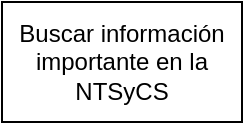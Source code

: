 <mxfile version="24.5.2" type="github">
  <diagram name="Página-1" id="Ia3Cc2sFgOf9JjpftwZH">
    <mxGraphModel dx="1009" dy="573" grid="1" gridSize="10" guides="1" tooltips="1" connect="1" arrows="1" fold="1" page="1" pageScale="1" pageWidth="827" pageHeight="1169" math="0" shadow="0">
      <root>
        <mxCell id="0" />
        <mxCell id="1" parent="0" />
        <mxCell id="a1qZ1Z9Rcn-P7U7oKMSJ-5" value="Buscar información importante en la NTSyCS" style="rounded=0;whiteSpace=wrap;html=1;" vertex="1" parent="1">
          <mxGeometry x="340" y="80" width="120" height="60" as="geometry" />
        </mxCell>
      </root>
    </mxGraphModel>
  </diagram>
</mxfile>
